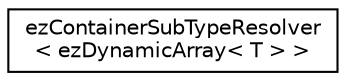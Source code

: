 digraph "Graphical Class Hierarchy"
{
 // LATEX_PDF_SIZE
  edge [fontname="Helvetica",fontsize="10",labelfontname="Helvetica",labelfontsize="10"];
  node [fontname="Helvetica",fontsize="10",shape=record];
  rankdir="LR";
  Node0 [label="ezContainerSubTypeResolver\l\< ezDynamicArray\< T \> \>",height=0.2,width=0.4,color="black", fillcolor="white", style="filled",URL="$d8/d44/structez_container_sub_type_resolver_3_01ez_dynamic_array_3_01_t_01_4_01_4.htm",tooltip=" "];
}
